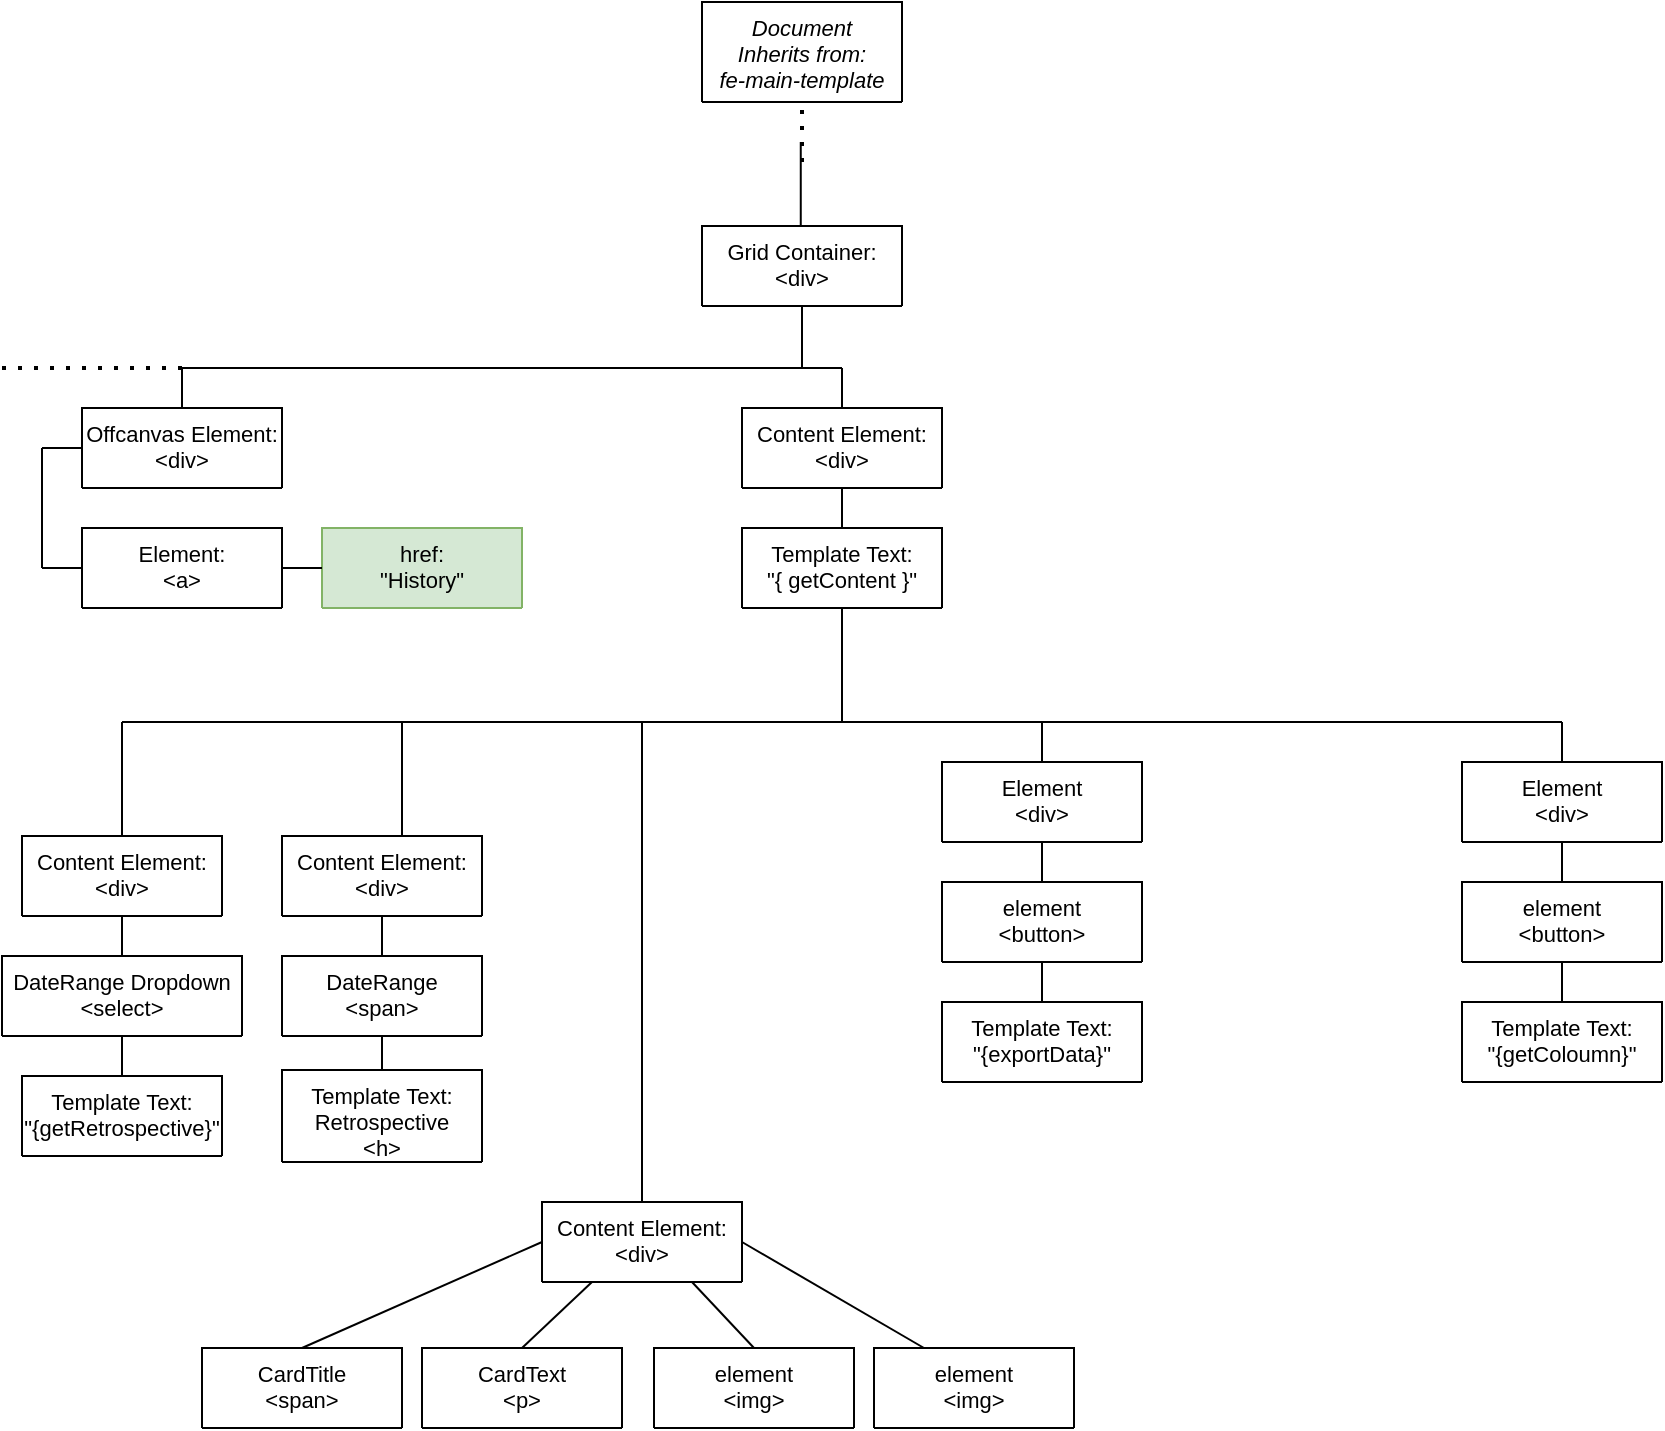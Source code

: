 <mxfile version="23.1.1" type="github">
  <diagram name="Page-1" id="hPJqRqFqdjE_iHf7A7Es">
    <mxGraphModel dx="2109" dy="870" grid="1" gridSize="10" guides="1" tooltips="1" connect="1" arrows="1" fold="1" page="1" pageScale="1" pageWidth="850" pageHeight="1100" math="0" shadow="0">
      <root>
        <mxCell id="0" />
        <mxCell id="1" parent="0" />
        <mxCell id="aRjsUK845YTeyibxQKq7-1" value="Document&#xa;Inherits from:&#xa;fe-main-template&#xa;" style="swimlane;fontStyle=2;align=center;verticalAlign=top;childLayout=stackLayout;horizontal=1;startSize=50;horizontalStack=0;resizeParent=1;resizeLast=0;collapsible=1;marginBottom=0;rounded=0;shadow=0;strokeWidth=1;fontSize=11;" vertex="1" parent="1">
          <mxGeometry x="350" width="100" height="50" as="geometry">
            <mxRectangle x="360" y="20" width="160" height="26" as="alternateBounds" />
          </mxGeometry>
        </mxCell>
        <mxCell id="aRjsUK845YTeyibxQKq7-2" value="" style="endArrow=none;dashed=1;html=1;dashPattern=1 3;strokeWidth=2;rounded=0;entryX=0.5;entryY=1;entryDx=0;entryDy=0;" edge="1" parent="1">
          <mxGeometry width="50" height="50" relative="1" as="geometry">
            <mxPoint x="400" y="80" as="sourcePoint" />
            <mxPoint x="400" y="50" as="targetPoint" />
            <Array as="points">
              <mxPoint x="400" y="80" />
            </Array>
          </mxGeometry>
        </mxCell>
        <mxCell id="aRjsUK845YTeyibxQKq7-3" value="" style="endArrow=none;html=1;rounded=0;exitX=0.5;exitY=0;exitDx=0;exitDy=0;" edge="1" parent="1">
          <mxGeometry width="50" height="50" relative="1" as="geometry">
            <mxPoint x="399.38" y="112" as="sourcePoint" />
            <mxPoint x="399.38" y="70" as="targetPoint" />
          </mxGeometry>
        </mxCell>
        <mxCell id="aRjsUK845YTeyibxQKq7-4" value="Offcanvas Element:&#xa;&lt;div&gt;&#xa;" style="swimlane;fontStyle=0;align=center;verticalAlign=top;childLayout=stackLayout;horizontal=1;startSize=50;horizontalStack=0;resizeParent=1;resizeLast=0;collapsible=1;marginBottom=0;rounded=0;shadow=0;strokeWidth=1;fontSize=11;" vertex="1" parent="1">
          <mxGeometry x="40" y="203" width="100" height="40" as="geometry">
            <mxRectangle x="130" y="380" width="160" height="26" as="alternateBounds" />
          </mxGeometry>
        </mxCell>
        <mxCell id="aRjsUK845YTeyibxQKq7-5" value="Grid Container:&#xa;&lt;div&gt;&#xa;" style="swimlane;fontStyle=0;align=center;verticalAlign=top;childLayout=stackLayout;horizontal=1;startSize=50;horizontalStack=0;resizeParent=1;resizeLast=0;collapsible=1;marginBottom=0;rounded=0;shadow=0;strokeWidth=1;fontSize=11;" vertex="1" parent="1">
          <mxGeometry x="350" y="112" width="100" height="40" as="geometry">
            <mxRectangle x="130" y="380" width="160" height="26" as="alternateBounds" />
          </mxGeometry>
        </mxCell>
        <mxCell id="aRjsUK845YTeyibxQKq7-6" value="Element:&#xa;&lt;a&gt;&#xa;" style="swimlane;fontStyle=0;align=center;verticalAlign=top;childLayout=stackLayout;horizontal=1;startSize=50;horizontalStack=0;resizeParent=1;resizeLast=0;collapsible=1;marginBottom=0;rounded=0;shadow=0;strokeWidth=1;fontSize=11;" vertex="1" parent="1">
          <mxGeometry x="40" y="263" width="100" height="40" as="geometry">
            <mxRectangle x="130" y="380" width="160" height="26" as="alternateBounds" />
          </mxGeometry>
        </mxCell>
        <mxCell id="aRjsUK845YTeyibxQKq7-7" value="" style="endArrow=none;html=1;rounded=0;entryX=0.5;entryY=1;entryDx=0;entryDy=0;" edge="1" parent="1" target="aRjsUK845YTeyibxQKq7-5">
          <mxGeometry width="50" height="50" relative="1" as="geometry">
            <mxPoint x="400" y="183" as="sourcePoint" />
            <mxPoint x="420" y="253" as="targetPoint" />
          </mxGeometry>
        </mxCell>
        <mxCell id="aRjsUK845YTeyibxQKq7-8" value="" style="endArrow=none;html=1;rounded=0;exitX=0.5;exitY=0;exitDx=0;exitDy=0;" edge="1" parent="1" source="aRjsUK845YTeyibxQKq7-4">
          <mxGeometry width="50" height="50" relative="1" as="geometry">
            <mxPoint x="160" y="303" as="sourcePoint" />
            <mxPoint x="90" y="183" as="targetPoint" />
          </mxGeometry>
        </mxCell>
        <mxCell id="aRjsUK845YTeyibxQKq7-9" value="" style="endArrow=none;html=1;rounded=0;entryX=0;entryY=0.5;entryDx=0;entryDy=0;" edge="1" parent="1" target="aRjsUK845YTeyibxQKq7-4">
          <mxGeometry width="50" height="50" relative="1" as="geometry">
            <mxPoint x="20" y="223" as="sourcePoint" />
            <mxPoint x="210" y="253" as="targetPoint" />
          </mxGeometry>
        </mxCell>
        <mxCell id="aRjsUK845YTeyibxQKq7-10" value="" style="endArrow=none;html=1;rounded=0;entryX=0;entryY=0.5;entryDx=0;entryDy=0;" edge="1" parent="1" target="aRjsUK845YTeyibxQKq7-6">
          <mxGeometry width="50" height="50" relative="1" as="geometry">
            <mxPoint x="20" y="283" as="sourcePoint" />
            <mxPoint x="210" y="253" as="targetPoint" />
          </mxGeometry>
        </mxCell>
        <mxCell id="aRjsUK845YTeyibxQKq7-11" value="href:&#xa;&quot;History&quot;&#xa;" style="swimlane;fontStyle=0;align=center;verticalAlign=top;childLayout=stackLayout;horizontal=1;startSize=50;horizontalStack=0;resizeParent=1;resizeLast=0;collapsible=1;marginBottom=0;rounded=0;shadow=0;strokeWidth=1;fontSize=11;fillColor=#d5e8d4;strokeColor=#82b366;" vertex="1" parent="1">
          <mxGeometry x="160" y="263" width="100" height="40" as="geometry">
            <mxRectangle x="130" y="380" width="160" height="26" as="alternateBounds" />
          </mxGeometry>
        </mxCell>
        <mxCell id="aRjsUK845YTeyibxQKq7-12" value="" style="endArrow=none;html=1;rounded=0;entryX=0;entryY=0.5;entryDx=0;entryDy=0;exitX=1;exitY=0.5;exitDx=0;exitDy=0;" edge="1" parent="1" source="aRjsUK845YTeyibxQKq7-6" target="aRjsUK845YTeyibxQKq7-11">
          <mxGeometry width="50" height="50" relative="1" as="geometry">
            <mxPoint x="160" y="303" as="sourcePoint" />
            <mxPoint x="210" y="253" as="targetPoint" />
          </mxGeometry>
        </mxCell>
        <mxCell id="aRjsUK845YTeyibxQKq7-13" value="Content Element:&#xa;&lt;div&gt;&#xa;" style="swimlane;fontStyle=0;align=center;verticalAlign=top;childLayout=stackLayout;horizontal=1;startSize=50;horizontalStack=0;resizeParent=1;resizeLast=0;collapsible=1;marginBottom=0;rounded=0;shadow=0;strokeWidth=1;fontSize=11;" vertex="1" parent="1">
          <mxGeometry x="370" y="203" width="100" height="40" as="geometry">
            <mxRectangle x="130" y="380" width="160" height="26" as="alternateBounds" />
          </mxGeometry>
        </mxCell>
        <mxCell id="aRjsUK845YTeyibxQKq7-14" value="" style="endArrow=none;html=1;rounded=0;exitX=0.5;exitY=0;exitDx=0;exitDy=0;" edge="1" parent="1" source="aRjsUK845YTeyibxQKq7-13">
          <mxGeometry width="50" height="50" relative="1" as="geometry">
            <mxPoint x="210" y="303" as="sourcePoint" />
            <mxPoint x="420" y="183" as="targetPoint" />
          </mxGeometry>
        </mxCell>
        <mxCell id="aRjsUK845YTeyibxQKq7-15" value="Template Text:&#xa;&quot;{ getContent }&quot;&#xa;" style="swimlane;fontStyle=0;align=center;verticalAlign=top;childLayout=stackLayout;horizontal=1;startSize=50;horizontalStack=0;resizeParent=1;resizeLast=0;collapsible=1;marginBottom=0;rounded=0;shadow=0;strokeWidth=1;fontSize=11;" vertex="1" parent="1">
          <mxGeometry x="370" y="263" width="100" height="40" as="geometry">
            <mxRectangle x="130" y="380" width="160" height="26" as="alternateBounds" />
          </mxGeometry>
        </mxCell>
        <mxCell id="aRjsUK845YTeyibxQKq7-16" value="" style="endArrow=none;html=1;rounded=0;entryX=0.5;entryY=1;entryDx=0;entryDy=0;exitX=0.5;exitY=0;exitDx=0;exitDy=0;" edge="1" parent="1" source="aRjsUK845YTeyibxQKq7-15" target="aRjsUK845YTeyibxQKq7-13">
          <mxGeometry width="50" height="50" relative="1" as="geometry">
            <mxPoint x="210" y="303" as="sourcePoint" />
            <mxPoint x="260" y="253" as="targetPoint" />
          </mxGeometry>
        </mxCell>
        <mxCell id="aRjsUK845YTeyibxQKq7-17" value="" style="endArrow=none;html=1;rounded=0;" edge="1" parent="1">
          <mxGeometry width="50" height="50" relative="1" as="geometry">
            <mxPoint x="90" y="183" as="sourcePoint" />
            <mxPoint x="420" y="183" as="targetPoint" />
          </mxGeometry>
        </mxCell>
        <mxCell id="aRjsUK845YTeyibxQKq7-18" value="" style="endArrow=none;html=1;rounded=0;" edge="1" parent="1">
          <mxGeometry width="50" height="50" relative="1" as="geometry">
            <mxPoint x="20" y="283" as="sourcePoint" />
            <mxPoint x="20" y="223" as="targetPoint" />
          </mxGeometry>
        </mxCell>
        <mxCell id="aRjsUK845YTeyibxQKq7-19" value="" style="endArrow=none;dashed=1;html=1;dashPattern=1 3;strokeWidth=2;rounded=0;" edge="1" parent="1">
          <mxGeometry width="50" height="50" relative="1" as="geometry">
            <mxPoint y="183" as="sourcePoint" />
            <mxPoint x="90" y="183" as="targetPoint" />
          </mxGeometry>
        </mxCell>
        <mxCell id="aRjsUK845YTeyibxQKq7-20" value="" style="endArrow=none;html=1;rounded=0;entryX=0.5;entryY=1;entryDx=0;entryDy=0;" edge="1" parent="1" target="aRjsUK845YTeyibxQKq7-15">
          <mxGeometry width="50" height="50" relative="1" as="geometry">
            <mxPoint x="420" y="360" as="sourcePoint" />
            <mxPoint x="490" y="317" as="targetPoint" />
          </mxGeometry>
        </mxCell>
        <mxCell id="aRjsUK845YTeyibxQKq7-21" value="" style="endArrow=none;html=1;rounded=0;" edge="1" parent="1">
          <mxGeometry width="50" height="50" relative="1" as="geometry">
            <mxPoint x="60" y="360" as="sourcePoint" />
            <mxPoint x="780" y="360" as="targetPoint" />
          </mxGeometry>
        </mxCell>
        <mxCell id="aRjsUK845YTeyibxQKq7-22" value="" style="endArrow=none;html=1;rounded=0;entryX=0.5;entryY=1;entryDx=0;entryDy=0;" edge="1" parent="1">
          <mxGeometry width="50" height="50" relative="1" as="geometry">
            <mxPoint x="60" y="417" as="sourcePoint" />
            <mxPoint x="60" y="360" as="targetPoint" />
          </mxGeometry>
        </mxCell>
        <mxCell id="aRjsUK845YTeyibxQKq7-23" value="Content Element:&#xa;&lt;div&gt;&#xa;" style="swimlane;fontStyle=0;align=center;verticalAlign=top;childLayout=stackLayout;horizontal=1;startSize=50;horizontalStack=0;resizeParent=1;resizeLast=0;collapsible=1;marginBottom=0;rounded=0;shadow=0;strokeWidth=1;fontSize=11;" vertex="1" parent="1">
          <mxGeometry x="10" y="417" width="100" height="40" as="geometry">
            <mxRectangle x="130" y="380" width="160" height="26" as="alternateBounds" />
          </mxGeometry>
        </mxCell>
        <mxCell id="aRjsUK845YTeyibxQKq7-24" value="DateRange Dropdown&#xa;&lt;select&gt;" style="swimlane;fontStyle=0;align=center;verticalAlign=top;childLayout=stackLayout;horizontal=1;startSize=50;horizontalStack=0;resizeParent=1;resizeLast=0;collapsible=1;marginBottom=0;rounded=0;shadow=0;strokeWidth=1;fontSize=11;" vertex="1" parent="1">
          <mxGeometry y="477" width="120" height="40" as="geometry">
            <mxRectangle x="130" y="380" width="160" height="26" as="alternateBounds" />
          </mxGeometry>
        </mxCell>
        <mxCell id="aRjsUK845YTeyibxQKq7-25" value="" style="endArrow=none;html=1;rounded=0;exitX=0.5;exitY=0;exitDx=0;exitDy=0;" edge="1" parent="1" source="aRjsUK845YTeyibxQKq7-24">
          <mxGeometry width="50" height="50" relative="1" as="geometry">
            <mxPoint x="-150" y="577" as="sourcePoint" />
            <mxPoint x="60" y="457" as="targetPoint" />
          </mxGeometry>
        </mxCell>
        <mxCell id="aRjsUK845YTeyibxQKq7-26" value="Template Text:&#xa;&quot;{getRetrospective}&quot;&#xa;" style="swimlane;fontStyle=0;align=center;verticalAlign=top;childLayout=stackLayout;horizontal=1;startSize=50;horizontalStack=0;resizeParent=1;resizeLast=0;collapsible=1;marginBottom=0;rounded=0;shadow=0;strokeWidth=1;fontSize=11;" vertex="1" parent="1">
          <mxGeometry x="10" y="537" width="100" height="40" as="geometry">
            <mxRectangle x="130" y="380" width="160" height="26" as="alternateBounds" />
          </mxGeometry>
        </mxCell>
        <mxCell id="aRjsUK845YTeyibxQKq7-27" value="" style="endArrow=none;html=1;rounded=0;entryX=0.5;entryY=1;entryDx=0;entryDy=0;exitX=0.5;exitY=0;exitDx=0;exitDy=0;" edge="1" parent="1" source="aRjsUK845YTeyibxQKq7-26" target="aRjsUK845YTeyibxQKq7-24">
          <mxGeometry width="50" height="50" relative="1" as="geometry">
            <mxPoint x="-150" y="577" as="sourcePoint" />
            <mxPoint x="-100" y="527" as="targetPoint" />
          </mxGeometry>
        </mxCell>
        <mxCell id="aRjsUK845YTeyibxQKq7-30" value="" style="endArrow=none;html=1;rounded=0;entryX=0.5;entryY=1;entryDx=0;entryDy=0;" edge="1" parent="1">
          <mxGeometry width="50" height="50" relative="1" as="geometry">
            <mxPoint x="200" y="417" as="sourcePoint" />
            <mxPoint x="200" y="360" as="targetPoint" />
          </mxGeometry>
        </mxCell>
        <mxCell id="aRjsUK845YTeyibxQKq7-31" value="Content Element:&#xa;&lt;div&gt;&#xa;" style="swimlane;fontStyle=0;align=center;verticalAlign=top;childLayout=stackLayout;horizontal=1;startSize=50;horizontalStack=0;resizeParent=1;resizeLast=0;collapsible=1;marginBottom=0;rounded=0;shadow=0;strokeWidth=1;fontSize=11;" vertex="1" parent="1">
          <mxGeometry x="140" y="417" width="100" height="40" as="geometry">
            <mxRectangle x="130" y="380" width="160" height="26" as="alternateBounds" />
          </mxGeometry>
        </mxCell>
        <mxCell id="aRjsUK845YTeyibxQKq7-32" value="DateRange&#xa;&lt;span&gt;" style="swimlane;fontStyle=0;align=center;verticalAlign=top;childLayout=stackLayout;horizontal=1;startSize=50;horizontalStack=0;resizeParent=1;resizeLast=0;collapsible=1;marginBottom=0;rounded=0;shadow=0;strokeWidth=1;fontSize=11;" vertex="1" parent="1">
          <mxGeometry x="140" y="477" width="100" height="40" as="geometry">
            <mxRectangle x="130" y="380" width="160" height="26" as="alternateBounds" />
          </mxGeometry>
        </mxCell>
        <mxCell id="aRjsUK845YTeyibxQKq7-33" value="" style="endArrow=none;html=1;rounded=0;exitX=0.5;exitY=0;exitDx=0;exitDy=0;" edge="1" parent="1" source="aRjsUK845YTeyibxQKq7-32">
          <mxGeometry width="50" height="50" relative="1" as="geometry">
            <mxPoint x="-20" y="577" as="sourcePoint" />
            <mxPoint x="190" y="457" as="targetPoint" />
          </mxGeometry>
        </mxCell>
        <mxCell id="aRjsUK845YTeyibxQKq7-34" value="Template Text:&#xa;Retrospective&#xa;&lt;h&gt;&#xa;" style="swimlane;fontStyle=0;align=center;verticalAlign=top;childLayout=stackLayout;horizontal=1;startSize=50;horizontalStack=0;resizeParent=1;resizeLast=0;collapsible=1;marginBottom=0;rounded=0;shadow=0;strokeWidth=1;fontSize=11;" vertex="1" parent="1">
          <mxGeometry x="140" y="534" width="100" height="46" as="geometry">
            <mxRectangle x="130" y="380" width="160" height="26" as="alternateBounds" />
          </mxGeometry>
        </mxCell>
        <mxCell id="aRjsUK845YTeyibxQKq7-35" value="" style="endArrow=none;html=1;rounded=0;entryX=0.5;entryY=1;entryDx=0;entryDy=0;exitX=0.5;exitY=0;exitDx=0;exitDy=0;" edge="1" parent="1" source="aRjsUK845YTeyibxQKq7-34" target="aRjsUK845YTeyibxQKq7-32">
          <mxGeometry width="50" height="50" relative="1" as="geometry">
            <mxPoint x="-20" y="577" as="sourcePoint" />
            <mxPoint x="30" y="527" as="targetPoint" />
          </mxGeometry>
        </mxCell>
        <mxCell id="aRjsUK845YTeyibxQKq7-37" value="" style="endArrow=none;html=1;rounded=0;entryX=0.5;entryY=1;entryDx=0;entryDy=0;" edge="1" parent="1">
          <mxGeometry width="50" height="50" relative="1" as="geometry">
            <mxPoint x="320" y="600" as="sourcePoint" />
            <mxPoint x="320" y="360" as="targetPoint" />
          </mxGeometry>
        </mxCell>
        <mxCell id="aRjsUK845YTeyibxQKq7-38" value="Content Element:&#xa;&lt;div&gt;&#xa;" style="swimlane;fontStyle=0;align=center;verticalAlign=top;childLayout=stackLayout;horizontal=1;startSize=50;horizontalStack=0;resizeParent=1;resizeLast=0;collapsible=1;marginBottom=0;rounded=0;shadow=0;strokeWidth=1;fontSize=11;" vertex="1" parent="1">
          <mxGeometry x="270" y="600" width="100" height="40" as="geometry">
            <mxRectangle x="130" y="380" width="160" height="26" as="alternateBounds" />
          </mxGeometry>
        </mxCell>
        <mxCell id="aRjsUK845YTeyibxQKq7-39" value="CardTitle&#xa;&lt;span&gt;" style="swimlane;fontStyle=0;align=center;verticalAlign=top;childLayout=stackLayout;horizontal=1;startSize=50;horizontalStack=0;resizeParent=1;resizeLast=0;collapsible=1;marginBottom=0;rounded=0;shadow=0;strokeWidth=1;fontSize=11;" vertex="1" parent="1">
          <mxGeometry x="100" y="673" width="100" height="40" as="geometry">
            <mxRectangle x="130" y="380" width="160" height="26" as="alternateBounds" />
          </mxGeometry>
        </mxCell>
        <mxCell id="aRjsUK845YTeyibxQKq7-40" value="CardText&#xa;&lt;p&gt;" style="swimlane;fontStyle=0;align=center;verticalAlign=top;childLayout=stackLayout;horizontal=1;startSize=50;horizontalStack=0;resizeParent=1;resizeLast=0;collapsible=1;marginBottom=0;rounded=0;shadow=0;strokeWidth=1;fontSize=11;" vertex="1" parent="1">
          <mxGeometry x="210" y="673" width="100" height="40" as="geometry">
            <mxRectangle x="130" y="380" width="160" height="26" as="alternateBounds" />
          </mxGeometry>
        </mxCell>
        <mxCell id="aRjsUK845YTeyibxQKq7-41" value="element&#xa;&lt;img&gt;" style="swimlane;fontStyle=0;align=center;verticalAlign=top;childLayout=stackLayout;horizontal=1;startSize=50;horizontalStack=0;resizeParent=1;resizeLast=0;collapsible=1;marginBottom=0;rounded=0;shadow=0;strokeWidth=1;fontSize=11;" vertex="1" parent="1">
          <mxGeometry x="326" y="673" width="100" height="40" as="geometry">
            <mxRectangle x="130" y="380" width="160" height="26" as="alternateBounds" />
          </mxGeometry>
        </mxCell>
        <mxCell id="aRjsUK845YTeyibxQKq7-42" value="element&#xa;&lt;img&gt;" style="swimlane;fontStyle=0;align=center;verticalAlign=top;childLayout=stackLayout;horizontal=1;startSize=50;horizontalStack=0;resizeParent=1;resizeLast=0;collapsible=1;marginBottom=0;rounded=0;shadow=0;strokeWidth=1;fontSize=11;" vertex="1" parent="1">
          <mxGeometry x="436" y="673" width="100" height="40" as="geometry">
            <mxRectangle x="130" y="380" width="160" height="26" as="alternateBounds" />
          </mxGeometry>
        </mxCell>
        <mxCell id="aRjsUK845YTeyibxQKq7-43" value="" style="endArrow=none;html=1;rounded=0;entryX=0;entryY=0.5;entryDx=0;entryDy=0;exitX=0.5;exitY=0;exitDx=0;exitDy=0;" edge="1" parent="1" source="aRjsUK845YTeyibxQKq7-39" target="aRjsUK845YTeyibxQKq7-38">
          <mxGeometry width="50" height="50" relative="1" as="geometry">
            <mxPoint x="180" y="657" as="sourcePoint" />
            <mxPoint x="180" y="600" as="targetPoint" />
          </mxGeometry>
        </mxCell>
        <mxCell id="aRjsUK845YTeyibxQKq7-44" value="" style="endArrow=none;html=1;rounded=0;entryX=0.25;entryY=1;entryDx=0;entryDy=0;exitX=0.5;exitY=0;exitDx=0;exitDy=0;" edge="1" parent="1" source="aRjsUK845YTeyibxQKq7-40" target="aRjsUK845YTeyibxQKq7-38">
          <mxGeometry width="50" height="50" relative="1" as="geometry">
            <mxPoint x="290" y="667" as="sourcePoint" />
            <mxPoint x="290" y="610" as="targetPoint" />
          </mxGeometry>
        </mxCell>
        <mxCell id="aRjsUK845YTeyibxQKq7-45" value="" style="endArrow=none;html=1;rounded=0;entryX=0.75;entryY=1;entryDx=0;entryDy=0;exitX=0.5;exitY=0;exitDx=0;exitDy=0;" edge="1" parent="1" source="aRjsUK845YTeyibxQKq7-41" target="aRjsUK845YTeyibxQKq7-38">
          <mxGeometry width="50" height="50" relative="1" as="geometry">
            <mxPoint x="399.52" y="648.5" as="sourcePoint" />
            <mxPoint x="399.52" y="591.5" as="targetPoint" />
          </mxGeometry>
        </mxCell>
        <mxCell id="aRjsUK845YTeyibxQKq7-46" value="" style="endArrow=none;html=1;rounded=0;entryX=1;entryY=0.5;entryDx=0;entryDy=0;exitX=0.25;exitY=0;exitDx=0;exitDy=0;" edge="1" parent="1" source="aRjsUK845YTeyibxQKq7-42" target="aRjsUK845YTeyibxQKq7-38">
          <mxGeometry width="50" height="50" relative="1" as="geometry">
            <mxPoint x="449.05" y="637" as="sourcePoint" />
            <mxPoint x="449.05" y="580" as="targetPoint" />
          </mxGeometry>
        </mxCell>
        <mxCell id="aRjsUK845YTeyibxQKq7-47" value="Element&#xa;&lt;div&gt;" style="swimlane;fontStyle=0;align=center;verticalAlign=top;childLayout=stackLayout;horizontal=1;startSize=50;horizontalStack=0;resizeParent=1;resizeLast=0;collapsible=1;marginBottom=0;rounded=0;shadow=0;strokeWidth=1;fontSize=11;" vertex="1" parent="1">
          <mxGeometry x="470" y="380" width="100" height="40" as="geometry">
            <mxRectangle x="130" y="380" width="160" height="26" as="alternateBounds" />
          </mxGeometry>
        </mxCell>
        <mxCell id="aRjsUK845YTeyibxQKq7-48" value="" style="endArrow=none;html=1;rounded=0;entryX=0.5;entryY=1;entryDx=0;entryDy=0;exitX=0.5;exitY=0;exitDx=0;exitDy=0;" edge="1" parent="1" source="aRjsUK845YTeyibxQKq7-47">
          <mxGeometry width="50" height="50" relative="1" as="geometry">
            <mxPoint x="330" y="360" as="sourcePoint" />
            <mxPoint x="520" y="360" as="targetPoint" />
          </mxGeometry>
        </mxCell>
        <mxCell id="aRjsUK845YTeyibxQKq7-49" value="element&#xa;&lt;button&gt;" style="swimlane;fontStyle=0;align=center;verticalAlign=top;childLayout=stackLayout;horizontal=1;startSize=50;horizontalStack=0;resizeParent=1;resizeLast=0;collapsible=1;marginBottom=0;rounded=0;shadow=0;strokeWidth=1;fontSize=11;" vertex="1" parent="1">
          <mxGeometry x="470" y="440" width="100" height="40" as="geometry">
            <mxRectangle x="130" y="380" width="160" height="26" as="alternateBounds" />
          </mxGeometry>
        </mxCell>
        <mxCell id="aRjsUK845YTeyibxQKq7-50" value="" style="endArrow=none;html=1;rounded=0;entryX=0.5;entryY=1;entryDx=0;entryDy=0;exitX=0.5;exitY=0;exitDx=0;exitDy=0;" edge="1" parent="1" source="aRjsUK845YTeyibxQKq7-49" target="aRjsUK845YTeyibxQKq7-47">
          <mxGeometry width="50" height="50" relative="1" as="geometry">
            <mxPoint x="380" y="360" as="sourcePoint" />
            <mxPoint x="430" y="310" as="targetPoint" />
          </mxGeometry>
        </mxCell>
        <mxCell id="aRjsUK845YTeyibxQKq7-51" value="Template Text:&#xa;&quot;{exportData}&quot;&#xa;" style="swimlane;fontStyle=0;align=center;verticalAlign=top;childLayout=stackLayout;horizontal=1;startSize=50;horizontalStack=0;resizeParent=1;resizeLast=0;collapsible=1;marginBottom=0;rounded=0;shadow=0;strokeWidth=1;fontSize=11;" vertex="1" parent="1">
          <mxGeometry x="470" y="500" width="100" height="40" as="geometry">
            <mxRectangle x="130" y="380" width="160" height="26" as="alternateBounds" />
          </mxGeometry>
        </mxCell>
        <mxCell id="aRjsUK845YTeyibxQKq7-52" value="" style="endArrow=none;html=1;rounded=0;entryX=0.5;entryY=1;entryDx=0;entryDy=0;exitX=0.5;exitY=0;exitDx=0;exitDy=0;" edge="1" parent="1" source="aRjsUK845YTeyibxQKq7-51">
          <mxGeometry width="50" height="50" relative="1" as="geometry">
            <mxPoint x="380" y="420" as="sourcePoint" />
            <mxPoint x="520" y="480" as="targetPoint" />
          </mxGeometry>
        </mxCell>
        <mxCell id="aRjsUK845YTeyibxQKq7-53" value="Element&#xa;&lt;div&gt;" style="swimlane;fontStyle=0;align=center;verticalAlign=top;childLayout=stackLayout;horizontal=1;startSize=50;horizontalStack=0;resizeParent=1;resizeLast=0;collapsible=1;marginBottom=0;rounded=0;shadow=0;strokeWidth=1;fontSize=11;" vertex="1" parent="1">
          <mxGeometry x="730" y="380" width="100" height="40" as="geometry">
            <mxRectangle x="130" y="380" width="160" height="26" as="alternateBounds" />
          </mxGeometry>
        </mxCell>
        <mxCell id="aRjsUK845YTeyibxQKq7-54" value="" style="endArrow=none;html=1;rounded=0;entryX=0.5;entryY=1;entryDx=0;entryDy=0;exitX=0.5;exitY=0;exitDx=0;exitDy=0;" edge="1" parent="1" source="aRjsUK845YTeyibxQKq7-53">
          <mxGeometry width="50" height="50" relative="1" as="geometry">
            <mxPoint x="590" y="360" as="sourcePoint" />
            <mxPoint x="780" y="360" as="targetPoint" />
          </mxGeometry>
        </mxCell>
        <mxCell id="aRjsUK845YTeyibxQKq7-55" value="element&#xa;&lt;button&gt;" style="swimlane;fontStyle=0;align=center;verticalAlign=top;childLayout=stackLayout;horizontal=1;startSize=50;horizontalStack=0;resizeParent=1;resizeLast=0;collapsible=1;marginBottom=0;rounded=0;shadow=0;strokeWidth=1;fontSize=11;" vertex="1" parent="1">
          <mxGeometry x="730" y="440" width="100" height="40" as="geometry">
            <mxRectangle x="130" y="380" width="160" height="26" as="alternateBounds" />
          </mxGeometry>
        </mxCell>
        <mxCell id="aRjsUK845YTeyibxQKq7-56" value="" style="endArrow=none;html=1;rounded=0;entryX=0.5;entryY=1;entryDx=0;entryDy=0;exitX=0.5;exitY=0;exitDx=0;exitDy=0;" edge="1" parent="1" source="aRjsUK845YTeyibxQKq7-55" target="aRjsUK845YTeyibxQKq7-53">
          <mxGeometry width="50" height="50" relative="1" as="geometry">
            <mxPoint x="640" y="360" as="sourcePoint" />
            <mxPoint x="690" y="310" as="targetPoint" />
          </mxGeometry>
        </mxCell>
        <mxCell id="aRjsUK845YTeyibxQKq7-57" value="Template Text:&#xa;&quot;{getColoumn}&quot;&#xa;" style="swimlane;fontStyle=0;align=center;verticalAlign=top;childLayout=stackLayout;horizontal=1;startSize=50;horizontalStack=0;resizeParent=1;resizeLast=0;collapsible=1;marginBottom=0;rounded=0;shadow=0;strokeWidth=1;fontSize=11;" vertex="1" parent="1">
          <mxGeometry x="730" y="500" width="100" height="40" as="geometry">
            <mxRectangle x="130" y="380" width="160" height="26" as="alternateBounds" />
          </mxGeometry>
        </mxCell>
        <mxCell id="aRjsUK845YTeyibxQKq7-58" value="" style="endArrow=none;html=1;rounded=0;entryX=0.5;entryY=1;entryDx=0;entryDy=0;exitX=0.5;exitY=0;exitDx=0;exitDy=0;" edge="1" parent="1" source="aRjsUK845YTeyibxQKq7-57">
          <mxGeometry width="50" height="50" relative="1" as="geometry">
            <mxPoint x="640" y="420" as="sourcePoint" />
            <mxPoint x="780" y="480" as="targetPoint" />
          </mxGeometry>
        </mxCell>
      </root>
    </mxGraphModel>
  </diagram>
</mxfile>
